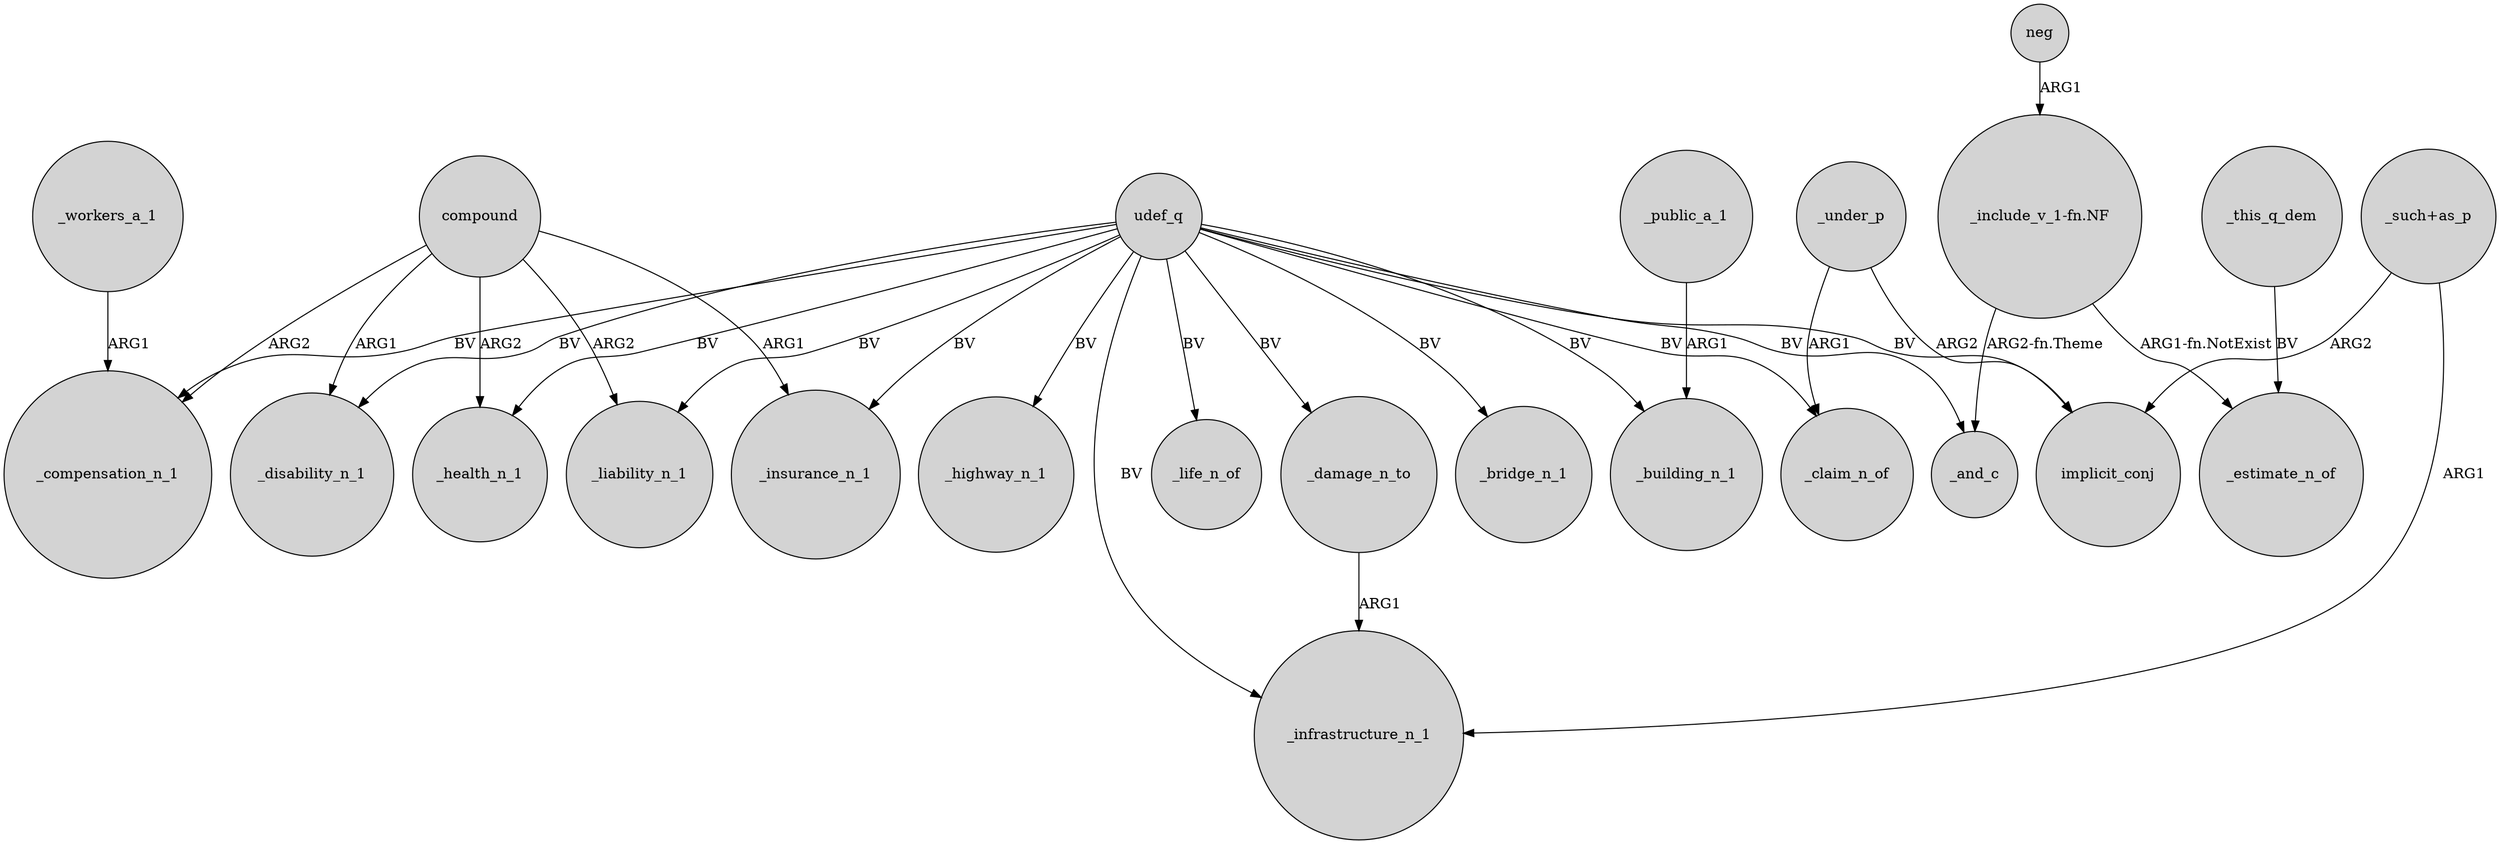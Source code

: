 digraph {
	node [shape=circle style=filled]
	compound -> _insurance_n_1 [label=ARG1]
	compound -> _liability_n_1 [label=ARG2]
	udef_q -> _highway_n_1 [label=BV]
	udef_q -> _liability_n_1 [label=BV]
	udef_q -> _compensation_n_1 [label=BV]
	"_such+as_p" -> _infrastructure_n_1 [label=ARG1]
	udef_q -> _building_n_1 [label=BV]
	compound -> _compensation_n_1 [label=ARG2]
	udef_q -> _life_n_of [label=BV]
	udef_q -> _insurance_n_1 [label=BV]
	compound -> _disability_n_1 [label=ARG1]
	udef_q -> _infrastructure_n_1 [label=BV]
	udef_q -> implicit_conj [label=BV]
	_this_q_dem -> _estimate_n_of [label=BV]
	_damage_n_to -> _infrastructure_n_1 [label=ARG1]
	compound -> _health_n_1 [label=ARG2]
	udef_q -> _damage_n_to [label=BV]
	udef_q -> _health_n_1 [label=BV]
	_public_a_1 -> _building_n_1 [label=ARG1]
	"_such+as_p" -> implicit_conj [label=ARG2]
	_under_p -> _claim_n_of [label=ARG1]
	"_include_v_1-fn.NF" -> _and_c [label="ARG2-fn.Theme"]
	udef_q -> _disability_n_1 [label=BV]
	neg -> "_include_v_1-fn.NF" [label=ARG1]
	"_include_v_1-fn.NF" -> _estimate_n_of [label="ARG1-fn.NotExist"]
	udef_q -> _claim_n_of [label=BV]
	_under_p -> implicit_conj [label=ARG2]
	udef_q -> _and_c [label=BV]
	_workers_a_1 -> _compensation_n_1 [label=ARG1]
	udef_q -> _bridge_n_1 [label=BV]
}
